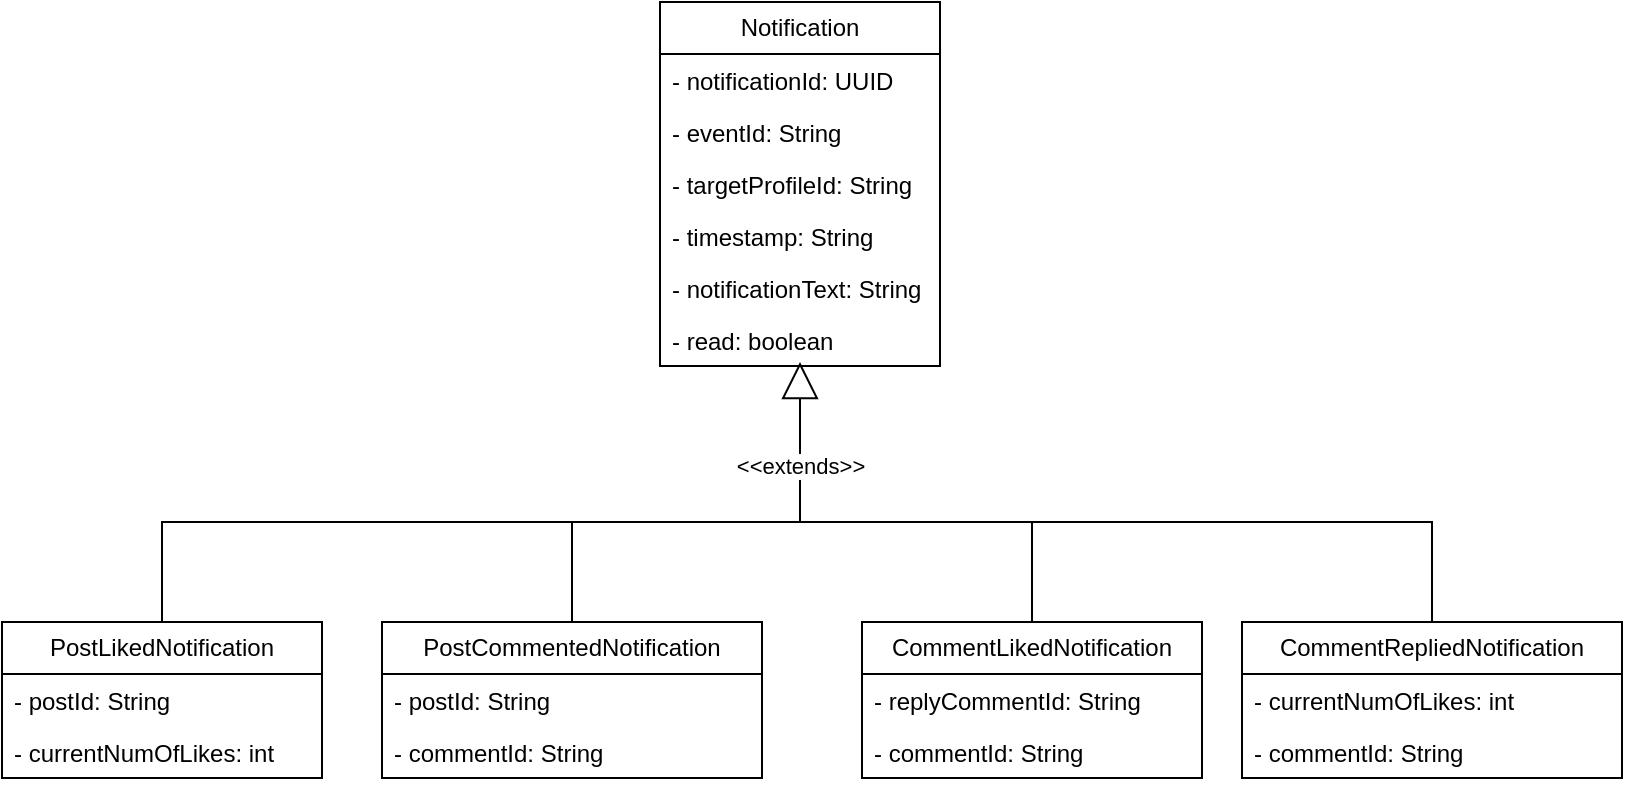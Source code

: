 <mxfile version="24.7.5">
  <diagram name="Page-1" id="OZ1PF1uCbr77ZWBcfxBY">
    <mxGraphModel dx="1232" dy="1180" grid="1" gridSize="10" guides="1" tooltips="1" connect="1" arrows="1" fold="1" page="1" pageScale="1" pageWidth="850" pageHeight="1100" math="0" shadow="0">
      <root>
        <mxCell id="0" />
        <mxCell id="1" parent="0" />
        <mxCell id="vbhMMKtG9bN6bbyF9ACT-1" value="Notification" style="swimlane;fontStyle=0;childLayout=stackLayout;horizontal=1;startSize=26;fillColor=none;horizontalStack=0;resizeParent=1;resizeParentMax=0;resizeLast=0;collapsible=1;marginBottom=0;whiteSpace=wrap;html=1;" parent="1" vertex="1">
          <mxGeometry x="359" y="140" width="140" height="182" as="geometry" />
        </mxCell>
        <mxCell id="vbhMMKtG9bN6bbyF9ACT-2" value="- notificationId: UUID" style="text;strokeColor=none;fillColor=none;align=left;verticalAlign=top;spacingLeft=4;spacingRight=4;overflow=hidden;rotatable=0;points=[[0,0.5],[1,0.5]];portConstraint=eastwest;whiteSpace=wrap;html=1;" parent="vbhMMKtG9bN6bbyF9ACT-1" vertex="1">
          <mxGeometry y="26" width="140" height="26" as="geometry" />
        </mxCell>
        <mxCell id="vbhMMKtG9bN6bbyF9ACT-3" value="- eventId: String" style="text;strokeColor=none;fillColor=none;align=left;verticalAlign=top;spacingLeft=4;spacingRight=4;overflow=hidden;rotatable=0;points=[[0,0.5],[1,0.5]];portConstraint=eastwest;whiteSpace=wrap;html=1;" parent="vbhMMKtG9bN6bbyF9ACT-1" vertex="1">
          <mxGeometry y="52" width="140" height="26" as="geometry" />
        </mxCell>
        <mxCell id="vbhMMKtG9bN6bbyF9ACT-4" value="- targetProfileId: String" style="text;strokeColor=none;fillColor=none;align=left;verticalAlign=top;spacingLeft=4;spacingRight=4;overflow=hidden;rotatable=0;points=[[0,0.5],[1,0.5]];portConstraint=eastwest;whiteSpace=wrap;html=1;" parent="vbhMMKtG9bN6bbyF9ACT-1" vertex="1">
          <mxGeometry y="78" width="140" height="26" as="geometry" />
        </mxCell>
        <mxCell id="vbhMMKtG9bN6bbyF9ACT-18" value="- timestamp: String" style="text;strokeColor=none;fillColor=none;align=left;verticalAlign=top;spacingLeft=4;spacingRight=4;overflow=hidden;rotatable=0;points=[[0,0.5],[1,0.5]];portConstraint=eastwest;whiteSpace=wrap;html=1;" parent="vbhMMKtG9bN6bbyF9ACT-1" vertex="1">
          <mxGeometry y="104" width="140" height="26" as="geometry" />
        </mxCell>
        <mxCell id="vbhMMKtG9bN6bbyF9ACT-19" value="- notificationText: String" style="text;strokeColor=none;fillColor=none;align=left;verticalAlign=top;spacingLeft=4;spacingRight=4;overflow=hidden;rotatable=0;points=[[0,0.5],[1,0.5]];portConstraint=eastwest;whiteSpace=wrap;html=1;" parent="vbhMMKtG9bN6bbyF9ACT-1" vertex="1">
          <mxGeometry y="130" width="140" height="26" as="geometry" />
        </mxCell>
        <mxCell id="B-7vcDjPACSMjYGVDjMH-1" value="- read: boolean" style="text;strokeColor=none;fillColor=none;align=left;verticalAlign=top;spacingLeft=4;spacingRight=4;overflow=hidden;rotatable=0;points=[[0,0.5],[1,0.5]];portConstraint=eastwest;whiteSpace=wrap;html=1;" vertex="1" parent="vbhMMKtG9bN6bbyF9ACT-1">
          <mxGeometry y="156" width="140" height="26" as="geometry" />
        </mxCell>
        <mxCell id="vbhMMKtG9bN6bbyF9ACT-5" value="PostLikedNotification" style="swimlane;fontStyle=0;childLayout=stackLayout;horizontal=1;startSize=26;fillColor=none;horizontalStack=0;resizeParent=1;resizeParentMax=0;resizeLast=0;collapsible=1;marginBottom=0;whiteSpace=wrap;html=1;" parent="1" vertex="1">
          <mxGeometry x="30" y="450" width="160" height="78" as="geometry" />
        </mxCell>
        <mxCell id="vbhMMKtG9bN6bbyF9ACT-6" value="- postId: String" style="text;strokeColor=none;fillColor=none;align=left;verticalAlign=top;spacingLeft=4;spacingRight=4;overflow=hidden;rotatable=0;points=[[0,0.5],[1,0.5]];portConstraint=eastwest;whiteSpace=wrap;html=1;" parent="vbhMMKtG9bN6bbyF9ACT-5" vertex="1">
          <mxGeometry y="26" width="160" height="26" as="geometry" />
        </mxCell>
        <mxCell id="vbhMMKtG9bN6bbyF9ACT-7" value="- currentNumOfLikes: int" style="text;strokeColor=none;fillColor=none;align=left;verticalAlign=top;spacingLeft=4;spacingRight=4;overflow=hidden;rotatable=0;points=[[0,0.5],[1,0.5]];portConstraint=eastwest;whiteSpace=wrap;html=1;" parent="vbhMMKtG9bN6bbyF9ACT-5" vertex="1">
          <mxGeometry y="52" width="160" height="26" as="geometry" />
        </mxCell>
        <mxCell id="vbhMMKtG9bN6bbyF9ACT-34" style="edgeStyle=orthogonalEdgeStyle;rounded=0;orthogonalLoop=1;jettySize=auto;html=1;endArrow=none;endFill=0;" parent="1" source="vbhMMKtG9bN6bbyF9ACT-9" edge="1">
          <mxGeometry relative="1" as="geometry">
            <mxPoint x="430" y="400" as="targetPoint" />
            <Array as="points">
              <mxPoint x="315" y="400" />
            </Array>
          </mxGeometry>
        </mxCell>
        <mxCell id="vbhMMKtG9bN6bbyF9ACT-9" value="PostCommentedNotification" style="swimlane;fontStyle=0;childLayout=stackLayout;horizontal=1;startSize=26;fillColor=none;horizontalStack=0;resizeParent=1;resizeParentMax=0;resizeLast=0;collapsible=1;marginBottom=0;whiteSpace=wrap;html=1;" parent="1" vertex="1">
          <mxGeometry x="220" y="450" width="190" height="78" as="geometry" />
        </mxCell>
        <mxCell id="vbhMMKtG9bN6bbyF9ACT-10" value="- postId: String" style="text;strokeColor=none;fillColor=none;align=left;verticalAlign=top;spacingLeft=4;spacingRight=4;overflow=hidden;rotatable=0;points=[[0,0.5],[1,0.5]];portConstraint=eastwest;whiteSpace=wrap;html=1;" parent="vbhMMKtG9bN6bbyF9ACT-9" vertex="1">
          <mxGeometry y="26" width="190" height="26" as="geometry" />
        </mxCell>
        <mxCell id="vbhMMKtG9bN6bbyF9ACT-11" value="- commentId: String" style="text;strokeColor=none;fillColor=none;align=left;verticalAlign=top;spacingLeft=4;spacingRight=4;overflow=hidden;rotatable=0;points=[[0,0.5],[1,0.5]];portConstraint=eastwest;whiteSpace=wrap;html=1;" parent="vbhMMKtG9bN6bbyF9ACT-9" vertex="1">
          <mxGeometry y="52" width="190" height="26" as="geometry" />
        </mxCell>
        <mxCell id="vbhMMKtG9bN6bbyF9ACT-35" style="edgeStyle=orthogonalEdgeStyle;rounded=0;orthogonalLoop=1;jettySize=auto;html=1;endArrow=none;endFill=0;" parent="1" source="vbhMMKtG9bN6bbyF9ACT-13" edge="1">
          <mxGeometry relative="1" as="geometry">
            <mxPoint x="430" y="400" as="targetPoint" />
            <Array as="points">
              <mxPoint x="545" y="400" />
            </Array>
          </mxGeometry>
        </mxCell>
        <mxCell id="vbhMMKtG9bN6bbyF9ACT-13" value="CommentLikedNotification" style="swimlane;fontStyle=0;childLayout=stackLayout;horizontal=1;startSize=26;fillColor=none;horizontalStack=0;resizeParent=1;resizeParentMax=0;resizeLast=0;collapsible=1;marginBottom=0;whiteSpace=wrap;html=1;" parent="1" vertex="1">
          <mxGeometry x="460" y="450" width="170" height="78" as="geometry" />
        </mxCell>
        <mxCell id="vbhMMKtG9bN6bbyF9ACT-14" value="- replyCommentId: String" style="text;strokeColor=none;fillColor=none;align=left;verticalAlign=top;spacingLeft=4;spacingRight=4;overflow=hidden;rotatable=0;points=[[0,0.5],[1,0.5]];portConstraint=eastwest;whiteSpace=wrap;html=1;" parent="vbhMMKtG9bN6bbyF9ACT-13" vertex="1">
          <mxGeometry y="26" width="170" height="26" as="geometry" />
        </mxCell>
        <mxCell id="vbhMMKtG9bN6bbyF9ACT-15" value="- commentId: String" style="text;strokeColor=none;fillColor=none;align=left;verticalAlign=top;spacingLeft=4;spacingRight=4;overflow=hidden;rotatable=0;points=[[0,0.5],[1,0.5]];portConstraint=eastwest;whiteSpace=wrap;html=1;" parent="vbhMMKtG9bN6bbyF9ACT-13" vertex="1">
          <mxGeometry y="52" width="170" height="26" as="geometry" />
        </mxCell>
        <mxCell id="vbhMMKtG9bN6bbyF9ACT-37" style="edgeStyle=orthogonalEdgeStyle;rounded=0;orthogonalLoop=1;jettySize=auto;html=1;endArrow=none;endFill=0;" parent="1" source="vbhMMKtG9bN6bbyF9ACT-20" edge="1">
          <mxGeometry relative="1" as="geometry">
            <mxPoint x="540" y="400" as="targetPoint" />
            <Array as="points">
              <mxPoint x="745" y="400" />
            </Array>
          </mxGeometry>
        </mxCell>
        <mxCell id="vbhMMKtG9bN6bbyF9ACT-20" value="CommentRepliedNotification" style="swimlane;fontStyle=0;childLayout=stackLayout;horizontal=1;startSize=26;fillColor=none;horizontalStack=0;resizeParent=1;resizeParentMax=0;resizeLast=0;collapsible=1;marginBottom=0;whiteSpace=wrap;html=1;" parent="1" vertex="1">
          <mxGeometry x="650" y="450" width="190" height="78" as="geometry" />
        </mxCell>
        <mxCell id="vbhMMKtG9bN6bbyF9ACT-21" value="- currentNumOfLikes: int" style="text;strokeColor=none;fillColor=none;align=left;verticalAlign=top;spacingLeft=4;spacingRight=4;overflow=hidden;rotatable=0;points=[[0,0.5],[1,0.5]];portConstraint=eastwest;whiteSpace=wrap;html=1;" parent="vbhMMKtG9bN6bbyF9ACT-20" vertex="1">
          <mxGeometry y="26" width="190" height="26" as="geometry" />
        </mxCell>
        <mxCell id="vbhMMKtG9bN6bbyF9ACT-22" value="- commentId: String" style="text;strokeColor=none;fillColor=none;align=left;verticalAlign=top;spacingLeft=4;spacingRight=4;overflow=hidden;rotatable=0;points=[[0,0.5],[1,0.5]];portConstraint=eastwest;whiteSpace=wrap;html=1;" parent="vbhMMKtG9bN6bbyF9ACT-20" vertex="1">
          <mxGeometry y="52" width="190" height="26" as="geometry" />
        </mxCell>
        <mxCell id="vbhMMKtG9bN6bbyF9ACT-33" value="&amp;lt;&amp;lt;extends&amp;gt;&amp;gt;" style="endArrow=block;endSize=16;endFill=0;html=1;rounded=0;exitX=0.5;exitY=0;exitDx=0;exitDy=0;entryX=0.5;entryY=0.923;entryDx=0;entryDy=0;entryPerimeter=0;" parent="1" source="vbhMMKtG9bN6bbyF9ACT-5" target="B-7vcDjPACSMjYGVDjMH-1" edge="1">
          <mxGeometry x="0.77" width="160" relative="1" as="geometry">
            <mxPoint x="220" y="400" as="sourcePoint" />
            <mxPoint x="430" y="350" as="targetPoint" />
            <Array as="points">
              <mxPoint x="110" y="400" />
              <mxPoint x="270" y="400" />
              <mxPoint x="429" y="400" />
            </Array>
            <mxPoint as="offset" />
          </mxGeometry>
        </mxCell>
      </root>
    </mxGraphModel>
  </diagram>
</mxfile>
